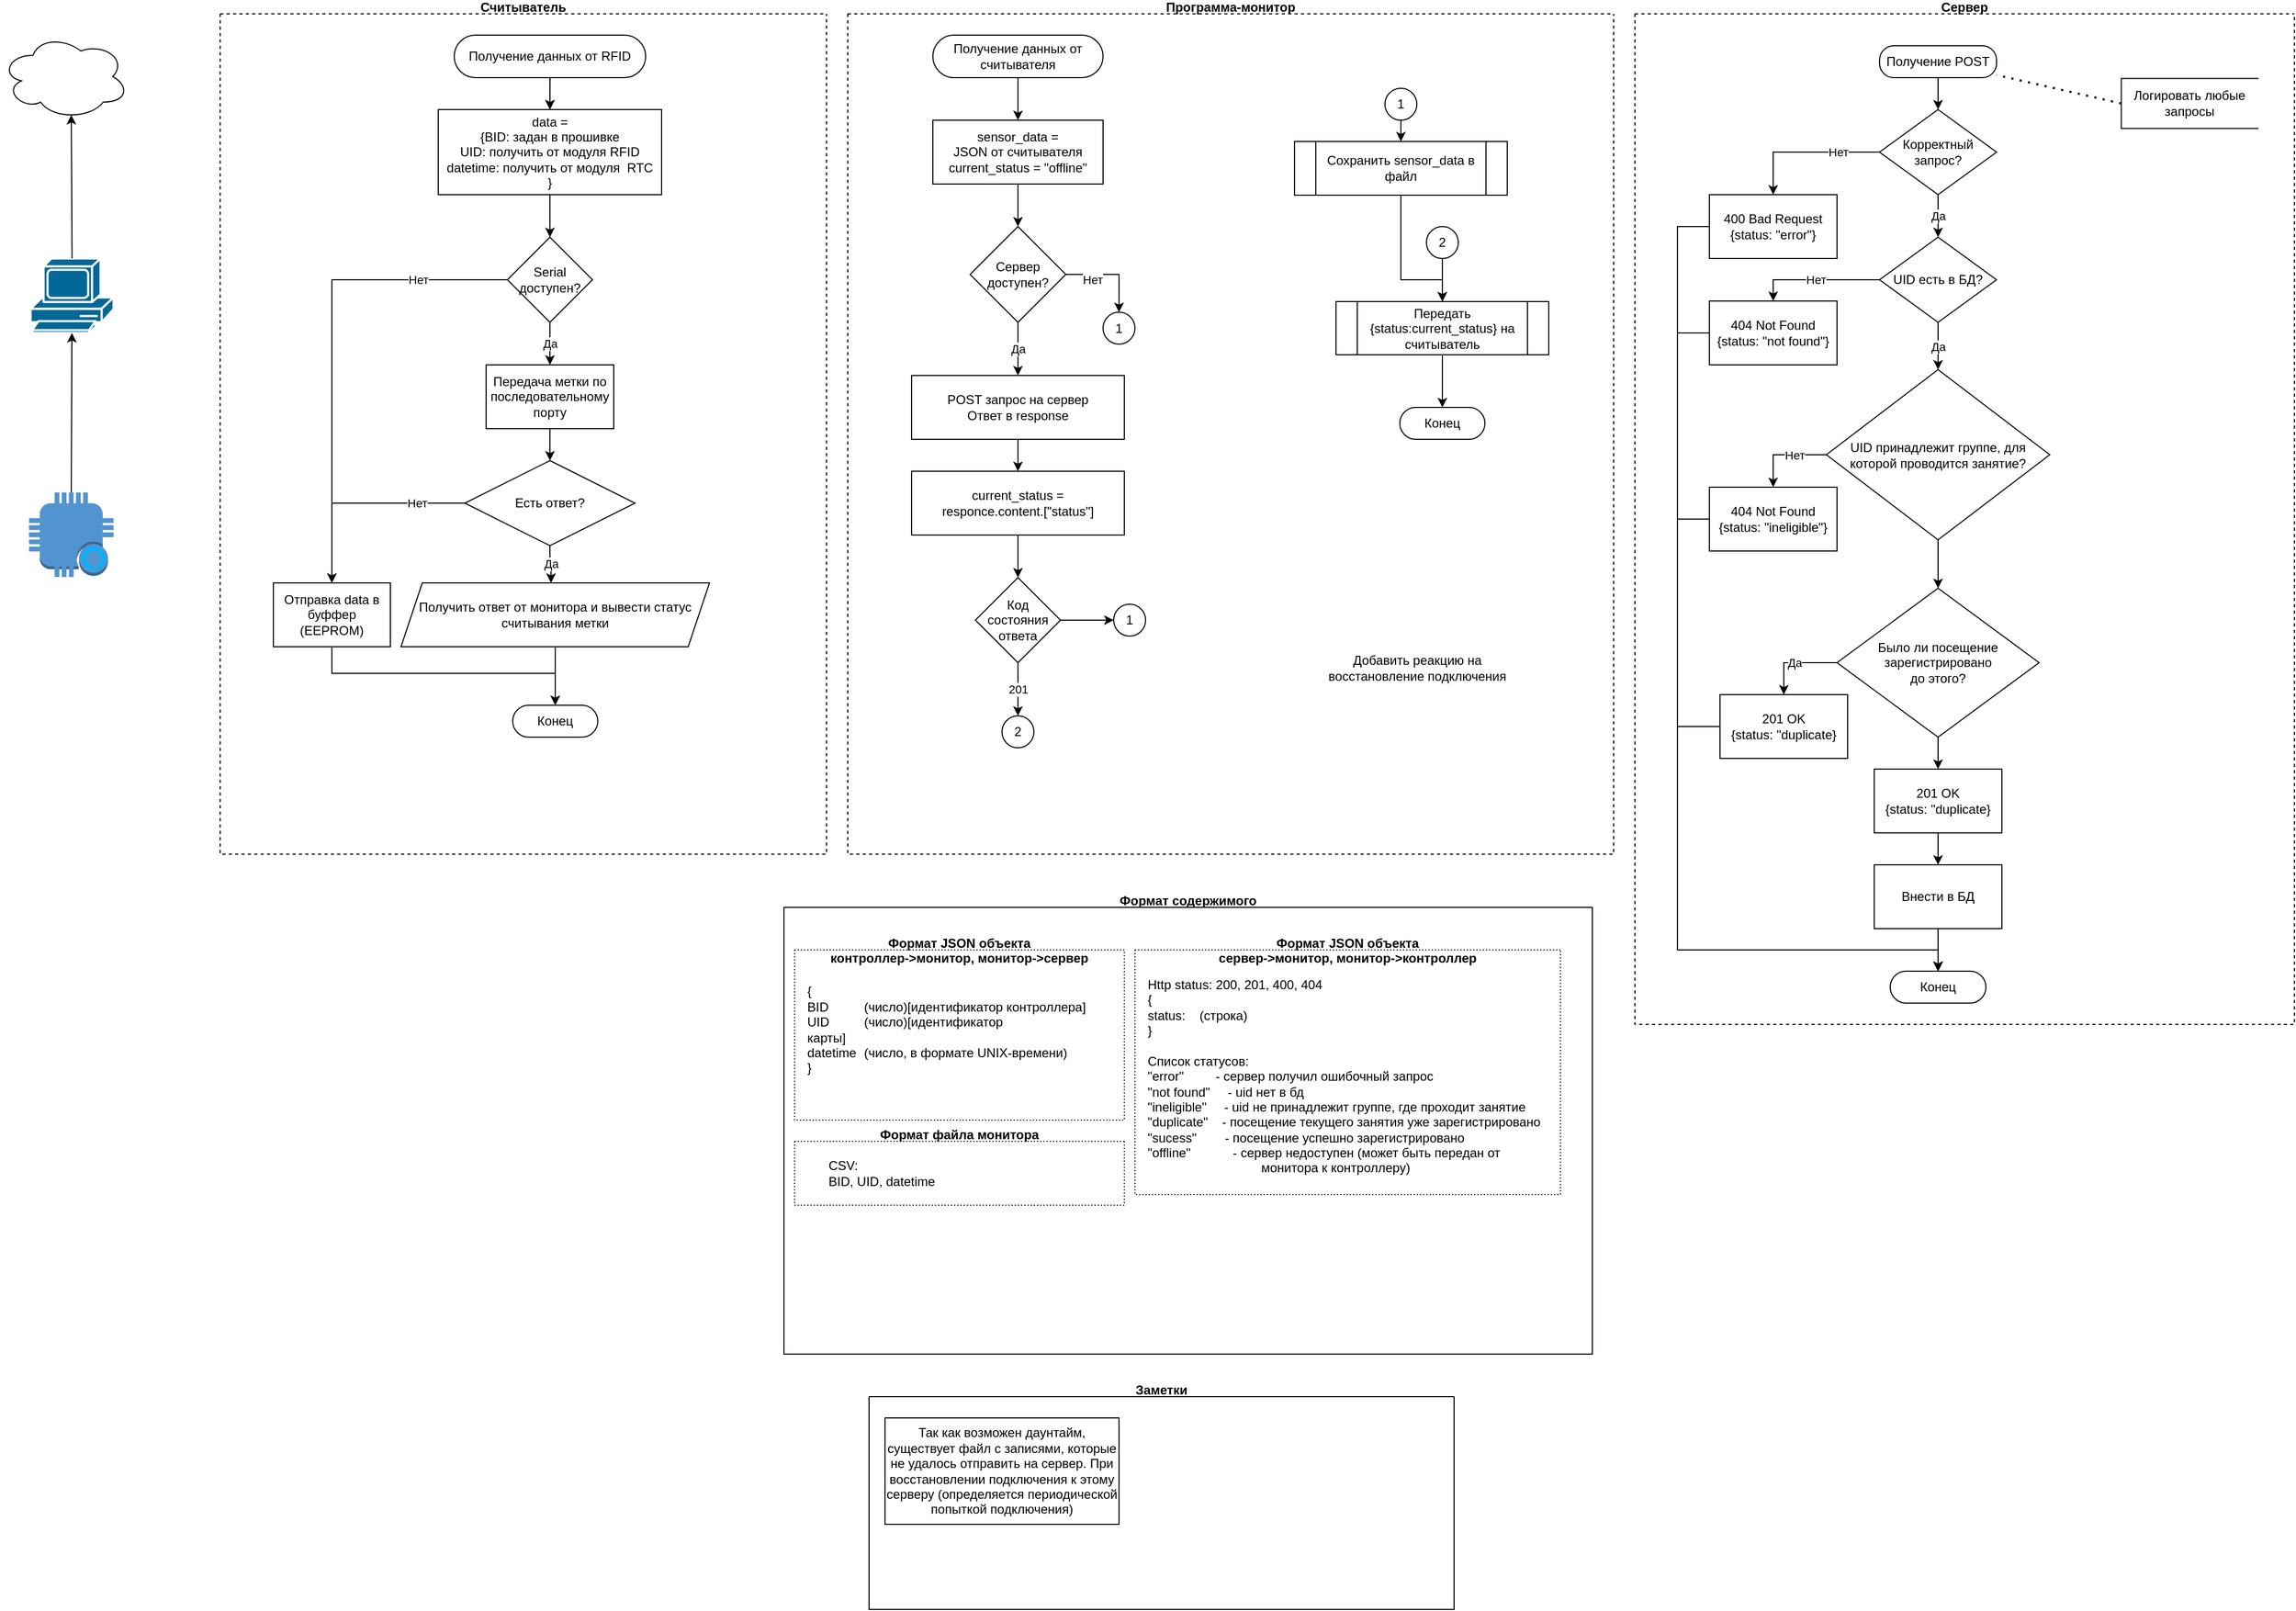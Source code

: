 <mxfile version="23.1.5" type="device">
  <diagram name="Страница — 1" id="WOYqKdzdzDV9ytU2vDm6">
    <mxGraphModel dx="1661" dy="1085" grid="1" gridSize="10" guides="1" tooltips="1" connect="1" arrows="1" fold="1" page="1" pageScale="1" pageWidth="827" pageHeight="1169" math="0" shadow="0">
      <root>
        <mxCell id="0" />
        <mxCell id="1" parent="0" />
        <mxCell id="_RcObp1UKZZbAm8PMu90-1" value="" style="ellipse;shape=cloud;whiteSpace=wrap;html=1;" parent="1" vertex="1">
          <mxGeometry x="34" y="119" width="120" height="80" as="geometry" />
        </mxCell>
        <mxCell id="_RcObp1UKZZbAm8PMu90-2" value="" style="shape=mxgraph.cisco.computers_and_peripherals.pc;sketch=0;html=1;pointerEvents=1;dashed=0;fillColor=#036897;strokeColor=#ffffff;strokeWidth=2;verticalLabelPosition=bottom;verticalAlign=top;align=center;outlineConnect=0;" parent="1" vertex="1">
          <mxGeometry x="61.75" y="330" width="78" height="70" as="geometry" />
        </mxCell>
        <mxCell id="_RcObp1UKZZbAm8PMu90-4" value="" style="outlineConnect=0;dashed=0;verticalLabelPosition=bottom;verticalAlign=top;align=center;html=1;shape=mxgraph.aws3.alexa_enabled_device;fillColor=#5294CF;gradientColor=none;" parent="1" vertex="1">
          <mxGeometry x="60.25" y="550" width="79.5" height="79.5" as="geometry" />
        </mxCell>
        <mxCell id="_RcObp1UKZZbAm8PMu90-5" value="" style="endArrow=classic;html=1;rounded=0;exitX=0.5;exitY=0;exitDx=0;exitDy=0;exitPerimeter=0;" parent="1" source="_RcObp1UKZZbAm8PMu90-4" target="_RcObp1UKZZbAm8PMu90-2" edge="1">
          <mxGeometry width="50" height="50" relative="1" as="geometry">
            <mxPoint x="220" y="420" as="sourcePoint" />
            <mxPoint x="260" y="520" as="targetPoint" />
          </mxGeometry>
        </mxCell>
        <mxCell id="_RcObp1UKZZbAm8PMu90-6" value="" style="endArrow=classic;html=1;rounded=0;entryX=0.55;entryY=0.95;entryDx=0;entryDy=0;entryPerimeter=0;exitX=0.5;exitY=0;exitDx=0;exitDy=0;exitPerimeter=0;" parent="1" source="_RcObp1UKZZbAm8PMu90-2" target="_RcObp1UKZZbAm8PMu90-1" edge="1">
          <mxGeometry width="50" height="50" relative="1" as="geometry">
            <mxPoint x="220" y="470" as="sourcePoint" />
            <mxPoint x="270" y="420" as="targetPoint" />
          </mxGeometry>
        </mxCell>
        <mxCell id="eG0Ae-GjSdYo6eCBfR_g-20" value="Считыватель&#xa;" style="swimlane;startSize=0;dashed=1;" parent="1" vertex="1">
          <mxGeometry x="240" y="100" width="570" height="790" as="geometry" />
        </mxCell>
        <mxCell id="eG0Ae-GjSdYo6eCBfR_g-64" style="edgeStyle=orthogonalEdgeStyle;rounded=0;orthogonalLoop=1;jettySize=auto;html=1;entryX=0.5;entryY=0;entryDx=0;entryDy=0;" parent="eG0Ae-GjSdYo6eCBfR_g-20" target="eG0Ae-GjSdYo6eCBfR_g-3" edge="1">
          <mxGeometry relative="1" as="geometry">
            <mxPoint x="310.053" y="59.5" as="sourcePoint" />
          </mxGeometry>
        </mxCell>
        <mxCell id="eG0Ae-GjSdYo6eCBfR_g-2" value="Serial доступен?" style="rhombus;whiteSpace=wrap;html=1;" parent="eG0Ae-GjSdYo6eCBfR_g-20" vertex="1">
          <mxGeometry x="270" y="210" width="80" height="80" as="geometry" />
        </mxCell>
        <mxCell id="eG0Ae-GjSdYo6eCBfR_g-8" style="edgeStyle=orthogonalEdgeStyle;rounded=0;orthogonalLoop=1;jettySize=auto;html=1;entryX=0.5;entryY=0;entryDx=0;entryDy=0;exitX=0.5;exitY=1;exitDx=0;exitDy=0;" parent="eG0Ae-GjSdYo6eCBfR_g-20" source="eG0Ae-GjSdYo6eCBfR_g-3" target="eG0Ae-GjSdYo6eCBfR_g-2" edge="1">
          <mxGeometry relative="1" as="geometry">
            <mxPoint x="310.053" y="180" as="sourcePoint" />
          </mxGeometry>
        </mxCell>
        <mxCell id="eG0Ae-GjSdYo6eCBfR_g-3" value="data =&lt;br&gt;{BID: задан в прошивке&lt;br&gt;UID: получить от модуля RFID&lt;br&gt;datetime: получить от модуля&amp;nbsp; RTC&lt;br&gt;}" style="rounded=0;whiteSpace=wrap;html=1;" parent="eG0Ae-GjSdYo6eCBfR_g-20" vertex="1">
          <mxGeometry x="205" y="90" width="210" height="80" as="geometry" />
        </mxCell>
        <mxCell id="eG0Ae-GjSdYo6eCBfR_g-4" style="edgeStyle=orthogonalEdgeStyle;rounded=0;orthogonalLoop=1;jettySize=auto;html=1;entryX=0.5;entryY=0;entryDx=0;entryDy=0;" parent="eG0Ae-GjSdYo6eCBfR_g-20" target="eG0Ae-GjSdYo6eCBfR_g-3" edge="1">
          <mxGeometry relative="1" as="geometry">
            <mxPoint x="310.053" y="59.5" as="sourcePoint" />
          </mxGeometry>
        </mxCell>
        <mxCell id="eG0Ae-GjSdYo6eCBfR_g-5" value="Передача метки по последовательному порту" style="rounded=0;whiteSpace=wrap;html=1;" parent="eG0Ae-GjSdYo6eCBfR_g-20" vertex="1">
          <mxGeometry x="250" y="330" width="120" height="60" as="geometry" />
        </mxCell>
        <mxCell id="eG0Ae-GjSdYo6eCBfR_g-9" value="Да" style="edgeStyle=orthogonalEdgeStyle;rounded=0;orthogonalLoop=1;jettySize=auto;html=1;entryX=0.5;entryY=0;entryDx=0;entryDy=0;" parent="eG0Ae-GjSdYo6eCBfR_g-20" source="eG0Ae-GjSdYo6eCBfR_g-2" target="eG0Ae-GjSdYo6eCBfR_g-5" edge="1">
          <mxGeometry relative="1" as="geometry" />
        </mxCell>
        <mxCell id="eG0Ae-GjSdYo6eCBfR_g-10" value="Есть ответ?" style="rhombus;whiteSpace=wrap;html=1;" parent="eG0Ae-GjSdYo6eCBfR_g-20" vertex="1">
          <mxGeometry x="230" y="420" width="160" height="80" as="geometry" />
        </mxCell>
        <mxCell id="eG0Ae-GjSdYo6eCBfR_g-11" style="edgeStyle=orthogonalEdgeStyle;rounded=0;orthogonalLoop=1;jettySize=auto;html=1;entryX=0.5;entryY=0;entryDx=0;entryDy=0;" parent="eG0Ae-GjSdYo6eCBfR_g-20" source="eG0Ae-GjSdYo6eCBfR_g-5" target="eG0Ae-GjSdYo6eCBfR_g-10" edge="1">
          <mxGeometry relative="1" as="geometry" />
        </mxCell>
        <mxCell id="eG0Ae-GjSdYo6eCBfR_g-14" value="Получить ответ от монитора и вывести статус считывания метки" style="shape=parallelogram;perimeter=parallelogramPerimeter;whiteSpace=wrap;html=1;fixedSize=1;" parent="eG0Ae-GjSdYo6eCBfR_g-20" vertex="1">
          <mxGeometry x="170" y="535" width="290" height="60" as="geometry" />
        </mxCell>
        <mxCell id="eG0Ae-GjSdYo6eCBfR_g-13" value="Да" style="edgeStyle=orthogonalEdgeStyle;rounded=0;orthogonalLoop=1;jettySize=auto;html=1;" parent="eG0Ae-GjSdYo6eCBfR_g-20" source="eG0Ae-GjSdYo6eCBfR_g-10" target="eG0Ae-GjSdYo6eCBfR_g-14" edge="1">
          <mxGeometry relative="1" as="geometry">
            <mxPoint x="310" y="530" as="targetPoint" />
            <Array as="points">
              <mxPoint x="310" y="515" />
              <mxPoint x="311" y="515" />
            </Array>
          </mxGeometry>
        </mxCell>
        <mxCell id="eG0Ae-GjSdYo6eCBfR_g-15" value="Отправка data в буффер (EEPROM)" style="rounded=0;whiteSpace=wrap;html=1;" parent="eG0Ae-GjSdYo6eCBfR_g-20" vertex="1">
          <mxGeometry x="50" y="535" width="110" height="60" as="geometry" />
        </mxCell>
        <mxCell id="eG0Ae-GjSdYo6eCBfR_g-16" value="Нет" style="edgeStyle=orthogonalEdgeStyle;rounded=0;orthogonalLoop=1;jettySize=auto;html=1;entryX=0.5;entryY=0;entryDx=0;entryDy=0;" parent="eG0Ae-GjSdYo6eCBfR_g-20" source="eG0Ae-GjSdYo6eCBfR_g-2" target="eG0Ae-GjSdYo6eCBfR_g-15" edge="1">
          <mxGeometry x="-0.624" relative="1" as="geometry">
            <mxPoint as="offset" />
          </mxGeometry>
        </mxCell>
        <mxCell id="eG0Ae-GjSdYo6eCBfR_g-17" value="Нет" style="edgeStyle=orthogonalEdgeStyle;rounded=0;orthogonalLoop=1;jettySize=auto;html=1;entryX=0.5;entryY=0;entryDx=0;entryDy=0;" parent="eG0Ae-GjSdYo6eCBfR_g-20" source="eG0Ae-GjSdYo6eCBfR_g-10" target="eG0Ae-GjSdYo6eCBfR_g-15" edge="1">
          <mxGeometry x="-0.543" relative="1" as="geometry">
            <mxPoint as="offset" />
          </mxGeometry>
        </mxCell>
        <mxCell id="90qfiHAf-s8tAEkgvkbC-67" value="Получение данных от RFID" style="rounded=1;whiteSpace=wrap;html=1;arcSize=50;" vertex="1" parent="eG0Ae-GjSdYo6eCBfR_g-20">
          <mxGeometry x="220" y="20" width="180" height="40" as="geometry" />
        </mxCell>
        <mxCell id="90qfiHAf-s8tAEkgvkbC-70" value="Конец" style="rounded=1;whiteSpace=wrap;html=1;arcSize=50;" vertex="1" parent="eG0Ae-GjSdYo6eCBfR_g-20">
          <mxGeometry x="275" y="650" width="80" height="30" as="geometry" />
        </mxCell>
        <mxCell id="90qfiHAf-s8tAEkgvkbC-71" style="edgeStyle=orthogonalEdgeStyle;rounded=0;orthogonalLoop=1;jettySize=auto;html=1;entryX=0.5;entryY=0;entryDx=0;entryDy=0;" edge="1" parent="eG0Ae-GjSdYo6eCBfR_g-20" source="eG0Ae-GjSdYo6eCBfR_g-15" target="90qfiHAf-s8tAEkgvkbC-70">
          <mxGeometry relative="1" as="geometry">
            <Array as="points">
              <mxPoint x="105" y="620" />
              <mxPoint x="315" y="620" />
            </Array>
          </mxGeometry>
        </mxCell>
        <mxCell id="90qfiHAf-s8tAEkgvkbC-72" style="edgeStyle=orthogonalEdgeStyle;rounded=0;orthogonalLoop=1;jettySize=auto;html=1;entryX=0.5;entryY=0;entryDx=0;entryDy=0;" edge="1" parent="eG0Ae-GjSdYo6eCBfR_g-20" source="eG0Ae-GjSdYo6eCBfR_g-14" target="90qfiHAf-s8tAEkgvkbC-70">
          <mxGeometry relative="1" as="geometry" />
        </mxCell>
        <mxCell id="eG0Ae-GjSdYo6eCBfR_g-21" value="Программа-монитор&#xa;" style="swimlane;startSize=0;dashed=1;" parent="1" vertex="1">
          <mxGeometry x="830" y="100" width="720" height="790" as="geometry" />
        </mxCell>
        <mxCell id="90qfiHAf-s8tAEkgvkbC-22" style="edgeStyle=orthogonalEdgeStyle;rounded=0;orthogonalLoop=1;jettySize=auto;html=1;entryX=0.5;entryY=0;entryDx=0;entryDy=0;exitX=0.5;exitY=1;exitDx=0;exitDy=0;" edge="1" parent="eG0Ae-GjSdYo6eCBfR_g-21" source="90qfiHAf-s8tAEkgvkbC-43" target="90qfiHAf-s8tAEkgvkbC-21">
          <mxGeometry relative="1" as="geometry">
            <mxPoint x="159.947" y="69.5" as="sourcePoint" />
          </mxGeometry>
        </mxCell>
        <mxCell id="90qfiHAf-s8tAEkgvkbC-17" style="edgeStyle=orthogonalEdgeStyle;rounded=0;orthogonalLoop=1;jettySize=auto;html=1;entryX=0.5;entryY=0;entryDx=0;entryDy=0;exitX=0.5;exitY=1;exitDx=0;exitDy=0;" edge="1" parent="eG0Ae-GjSdYo6eCBfR_g-21" source="90qfiHAf-s8tAEkgvkbC-45" target="90qfiHAf-s8tAEkgvkbC-16">
          <mxGeometry relative="1" as="geometry">
            <mxPoint x="559.0" y="240.5" as="sourcePoint" />
          </mxGeometry>
        </mxCell>
        <mxCell id="90qfiHAf-s8tAEkgvkbC-46" style="edgeStyle=orthogonalEdgeStyle;rounded=0;orthogonalLoop=1;jettySize=auto;html=1;entryX=0.5;entryY=0;entryDx=0;entryDy=0;exitX=0.5;exitY=1;exitDx=0;exitDy=0;" edge="1" parent="eG0Ae-GjSdYo6eCBfR_g-21" source="90qfiHAf-s8tAEkgvkbC-15" target="90qfiHAf-s8tAEkgvkbC-16">
          <mxGeometry relative="1" as="geometry">
            <Array as="points">
              <mxPoint x="520" y="250" />
              <mxPoint x="559" y="250" />
            </Array>
          </mxGeometry>
        </mxCell>
        <mxCell id="90qfiHAf-s8tAEkgvkbC-15" value="Сохранить sensor_data в файл" style="shape=process;whiteSpace=wrap;html=1;backgroundOutline=1;" vertex="1" parent="eG0Ae-GjSdYo6eCBfR_g-21">
          <mxGeometry x="420" y="120" width="200" height="50.5" as="geometry" />
        </mxCell>
        <mxCell id="90qfiHAf-s8tAEkgvkbC-40" style="edgeStyle=orthogonalEdgeStyle;rounded=0;orthogonalLoop=1;jettySize=auto;html=1;entryX=0.5;entryY=0;entryDx=0;entryDy=0;" edge="1" parent="eG0Ae-GjSdYo6eCBfR_g-21" source="90qfiHAf-s8tAEkgvkbC-16" target="90qfiHAf-s8tAEkgvkbC-42">
          <mxGeometry relative="1" as="geometry">
            <mxPoint x="559" y="360.5" as="targetPoint" />
          </mxGeometry>
        </mxCell>
        <mxCell id="90qfiHAf-s8tAEkgvkbC-16" value="Передать &lt;br&gt;{status:current_status} на считыватель" style="shape=process;whiteSpace=wrap;html=1;backgroundOutline=1;" vertex="1" parent="eG0Ae-GjSdYo6eCBfR_g-21">
          <mxGeometry x="459" y="270.5" width="200" height="50" as="geometry" />
        </mxCell>
        <mxCell id="90qfiHAf-s8tAEkgvkbC-69" value="Нет" style="edgeStyle=orthogonalEdgeStyle;rounded=0;orthogonalLoop=1;jettySize=auto;html=1;entryX=0.5;entryY=0;entryDx=0;entryDy=0;" edge="1" parent="eG0Ae-GjSdYo6eCBfR_g-21" source="eG0Ae-GjSdYo6eCBfR_g-23" target="90qfiHAf-s8tAEkgvkbC-68">
          <mxGeometry x="-0.415" y="-5" relative="1" as="geometry">
            <mxPoint as="offset" />
          </mxGeometry>
        </mxCell>
        <mxCell id="eG0Ae-GjSdYo6eCBfR_g-23" value="Сервер доступен?" style="rhombus;whiteSpace=wrap;html=1;" parent="eG0Ae-GjSdYo6eCBfR_g-21" vertex="1">
          <mxGeometry x="115" y="200" width="90" height="90" as="geometry" />
        </mxCell>
        <mxCell id="eG0Ae-GjSdYo6eCBfR_g-27" value="POST запрос на сервер&lt;br&gt;Ответ в response" style="rounded=0;whiteSpace=wrap;html=1;" parent="eG0Ae-GjSdYo6eCBfR_g-21" vertex="1">
          <mxGeometry x="60" y="340" width="200" height="60" as="geometry" />
        </mxCell>
        <mxCell id="eG0Ae-GjSdYo6eCBfR_g-28" value="Да" style="edgeStyle=orthogonalEdgeStyle;rounded=0;orthogonalLoop=1;jettySize=auto;html=1;entryX=0.5;entryY=0;entryDx=0;entryDy=0;" parent="eG0Ae-GjSdYo6eCBfR_g-21" source="eG0Ae-GjSdYo6eCBfR_g-23" target="eG0Ae-GjSdYo6eCBfR_g-27" edge="1">
          <mxGeometry relative="1" as="geometry" />
        </mxCell>
        <mxCell id="eG0Ae-GjSdYo6eCBfR_g-30" style="edgeStyle=orthogonalEdgeStyle;rounded=0;orthogonalLoop=1;jettySize=auto;html=1;entryX=0.5;entryY=0;entryDx=0;entryDy=0;" parent="eG0Ae-GjSdYo6eCBfR_g-21" source="eG0Ae-GjSdYo6eCBfR_g-27" target="90qfiHAf-s8tAEkgvkbC-24" edge="1">
          <mxGeometry relative="1" as="geometry">
            <mxPoint x="160" y="430" as="targetPoint" />
            <Array as="points" />
          </mxGeometry>
        </mxCell>
        <mxCell id="90qfiHAf-s8tAEkgvkbC-63" style="edgeStyle=orthogonalEdgeStyle;rounded=0;orthogonalLoop=1;jettySize=auto;html=1;entryX=0.5;entryY=0;entryDx=0;entryDy=0;" edge="1" parent="eG0Ae-GjSdYo6eCBfR_g-21" source="90qfiHAf-s8tAEkgvkbC-21" target="eG0Ae-GjSdYo6eCBfR_g-23">
          <mxGeometry relative="1" as="geometry" />
        </mxCell>
        <mxCell id="90qfiHAf-s8tAEkgvkbC-21" value="sensor_data =&lt;br&gt;JSON от считывателя&lt;br&gt;current_status = &quot;offline&quot;" style="rounded=0;whiteSpace=wrap;html=1;" vertex="1" parent="eG0Ae-GjSdYo6eCBfR_g-21">
          <mxGeometry x="80" y="100" width="160" height="60" as="geometry" />
        </mxCell>
        <mxCell id="90qfiHAf-s8tAEkgvkbC-26" style="edgeStyle=orthogonalEdgeStyle;rounded=0;orthogonalLoop=1;jettySize=auto;html=1;entryX=0.5;entryY=0;entryDx=0;entryDy=0;" edge="1" parent="eG0Ae-GjSdYo6eCBfR_g-21" source="90qfiHAf-s8tAEkgvkbC-24" target="90qfiHAf-s8tAEkgvkbC-25">
          <mxGeometry relative="1" as="geometry" />
        </mxCell>
        <mxCell id="90qfiHAf-s8tAEkgvkbC-24" value="current_status = &lt;br&gt;responce.content.[&quot;status&quot;]" style="rounded=0;whiteSpace=wrap;html=1;" vertex="1" parent="eG0Ae-GjSdYo6eCBfR_g-21">
          <mxGeometry x="60" y="430" width="200" height="60" as="geometry" />
        </mxCell>
        <mxCell id="90qfiHAf-s8tAEkgvkbC-49" value="201" style="edgeStyle=orthogonalEdgeStyle;rounded=0;orthogonalLoop=1;jettySize=auto;html=1;entryX=0.5;entryY=0;entryDx=0;entryDy=0;" edge="1" parent="eG0Ae-GjSdYo6eCBfR_g-21" source="90qfiHAf-s8tAEkgvkbC-25" target="90qfiHAf-s8tAEkgvkbC-47">
          <mxGeometry relative="1" as="geometry" />
        </mxCell>
        <mxCell id="90qfiHAf-s8tAEkgvkbC-51" style="edgeStyle=orthogonalEdgeStyle;rounded=0;orthogonalLoop=1;jettySize=auto;html=1;entryX=0;entryY=0.5;entryDx=0;entryDy=0;" edge="1" parent="eG0Ae-GjSdYo6eCBfR_g-21" source="90qfiHAf-s8tAEkgvkbC-25" target="90qfiHAf-s8tAEkgvkbC-50">
          <mxGeometry relative="1" as="geometry" />
        </mxCell>
        <mxCell id="90qfiHAf-s8tAEkgvkbC-25" value="Код состояния ответа" style="rhombus;whiteSpace=wrap;html=1;" vertex="1" parent="eG0Ae-GjSdYo6eCBfR_g-21">
          <mxGeometry x="120" y="530" width="80" height="80" as="geometry" />
        </mxCell>
        <mxCell id="90qfiHAf-s8tAEkgvkbC-32" value="" style="edgeStyle=orthogonalEdgeStyle;rounded=0;orthogonalLoop=1;jettySize=auto;html=1;" edge="1" parent="eG0Ae-GjSdYo6eCBfR_g-21" source="90qfiHAf-s8tAEkgvkbC-31" target="90qfiHAf-s8tAEkgvkbC-15">
          <mxGeometry relative="1" as="geometry" />
        </mxCell>
        <mxCell id="90qfiHAf-s8tAEkgvkbC-31" value="1" style="ellipse;whiteSpace=wrap;html=1;aspect=fixed;" vertex="1" parent="eG0Ae-GjSdYo6eCBfR_g-21">
          <mxGeometry x="505" y="70" width="30" height="30" as="geometry" />
        </mxCell>
        <mxCell id="90qfiHAf-s8tAEkgvkbC-42" value="Конец" style="rounded=1;whiteSpace=wrap;html=1;arcSize=50;" vertex="1" parent="eG0Ae-GjSdYo6eCBfR_g-21">
          <mxGeometry x="519" y="370" width="80" height="30" as="geometry" />
        </mxCell>
        <mxCell id="90qfiHAf-s8tAEkgvkbC-43" value="Получение данных от считывателя" style="rounded=1;whiteSpace=wrap;html=1;arcSize=50;" vertex="1" parent="eG0Ae-GjSdYo6eCBfR_g-21">
          <mxGeometry x="80" y="20" width="160" height="40" as="geometry" />
        </mxCell>
        <mxCell id="90qfiHAf-s8tAEkgvkbC-45" value="2" style="ellipse;whiteSpace=wrap;html=1;aspect=fixed;" vertex="1" parent="eG0Ae-GjSdYo6eCBfR_g-21">
          <mxGeometry x="544" y="200" width="30" height="30" as="geometry" />
        </mxCell>
        <mxCell id="90qfiHAf-s8tAEkgvkbC-47" value="2" style="ellipse;whiteSpace=wrap;html=1;aspect=fixed;" vertex="1" parent="eG0Ae-GjSdYo6eCBfR_g-21">
          <mxGeometry x="145" y="660" width="30" height="30" as="geometry" />
        </mxCell>
        <mxCell id="90qfiHAf-s8tAEkgvkbC-50" value="1" style="ellipse;whiteSpace=wrap;html=1;aspect=fixed;" vertex="1" parent="eG0Ae-GjSdYo6eCBfR_g-21">
          <mxGeometry x="250" y="555" width="30" height="30" as="geometry" />
        </mxCell>
        <mxCell id="90qfiHAf-s8tAEkgvkbC-68" value="1" style="ellipse;whiteSpace=wrap;html=1;aspect=fixed;" vertex="1" parent="eG0Ae-GjSdYo6eCBfR_g-21">
          <mxGeometry x="240" y="280.5" width="30" height="30" as="geometry" />
        </mxCell>
        <mxCell id="90qfiHAf-s8tAEkgvkbC-83" value="Добавить реакцию на восстановление подключения" style="text;html=1;align=center;verticalAlign=middle;whiteSpace=wrap;rounded=0;" vertex="1" parent="eG0Ae-GjSdYo6eCBfR_g-21">
          <mxGeometry x="440" y="600" width="191" height="30" as="geometry" />
        </mxCell>
        <mxCell id="eG0Ae-GjSdYo6eCBfR_g-51" value="Сервер&#xa;" style="swimlane;startSize=0;dashed=1;" parent="1" vertex="1">
          <mxGeometry x="1570" y="100" width="620" height="950" as="geometry" />
        </mxCell>
        <mxCell id="eG0Ae-GjSdYo6eCBfR_g-41" value="Получение POST" style="rounded=1;whiteSpace=wrap;html=1;arcSize=45;" parent="eG0Ae-GjSdYo6eCBfR_g-51" vertex="1">
          <mxGeometry x="230" y="30" width="110" height="30" as="geometry" />
        </mxCell>
        <mxCell id="eG0Ae-GjSdYo6eCBfR_g-43" value="Корректный запрос?" style="rhombus;whiteSpace=wrap;html=1;" parent="eG0Ae-GjSdYo6eCBfR_g-51" vertex="1">
          <mxGeometry x="230" y="90" width="110" height="80" as="geometry" />
        </mxCell>
        <mxCell id="eG0Ae-GjSdYo6eCBfR_g-44" style="edgeStyle=orthogonalEdgeStyle;rounded=0;orthogonalLoop=1;jettySize=auto;html=1;entryX=0.5;entryY=0;entryDx=0;entryDy=0;" parent="eG0Ae-GjSdYo6eCBfR_g-51" source="eG0Ae-GjSdYo6eCBfR_g-41" target="eG0Ae-GjSdYo6eCBfR_g-43" edge="1">
          <mxGeometry relative="1" as="geometry" />
        </mxCell>
        <mxCell id="eG0Ae-GjSdYo6eCBfR_g-59" style="edgeStyle=orthogonalEdgeStyle;rounded=0;orthogonalLoop=1;jettySize=auto;html=1;entryX=0.5;entryY=0;entryDx=0;entryDy=0;" parent="eG0Ae-GjSdYo6eCBfR_g-51" source="eG0Ae-GjSdYo6eCBfR_g-45" target="eG0Ae-GjSdYo6eCBfR_g-58" edge="1">
          <mxGeometry relative="1" as="geometry">
            <Array as="points">
              <mxPoint x="40" y="200" />
              <mxPoint x="40" y="880" />
              <mxPoint x="285" y="880" />
            </Array>
          </mxGeometry>
        </mxCell>
        <mxCell id="eG0Ae-GjSdYo6eCBfR_g-45" value="400 Bad Request&lt;br&gt;{status: &quot;error&quot;}" style="rounded=0;whiteSpace=wrap;html=1;" parent="eG0Ae-GjSdYo6eCBfR_g-51" vertex="1">
          <mxGeometry x="70" y="170" width="120" height="60" as="geometry" />
        </mxCell>
        <mxCell id="eG0Ae-GjSdYo6eCBfR_g-46" value="Нет" style="edgeStyle=orthogonalEdgeStyle;rounded=0;orthogonalLoop=1;jettySize=auto;html=1;entryX=0.5;entryY=0;entryDx=0;entryDy=0;" parent="eG0Ae-GjSdYo6eCBfR_g-51" source="eG0Ae-GjSdYo6eCBfR_g-43" target="eG0Ae-GjSdYo6eCBfR_g-45" edge="1">
          <mxGeometry x="-0.444" relative="1" as="geometry">
            <Array as="points">
              <mxPoint x="130" y="130" />
            </Array>
            <mxPoint as="offset" />
          </mxGeometry>
        </mxCell>
        <mxCell id="eG0Ae-GjSdYo6eCBfR_g-53" value="Да" style="edgeStyle=orthogonalEdgeStyle;rounded=0;orthogonalLoop=1;jettySize=auto;html=1;entryX=0.5;entryY=0;entryDx=0;entryDy=0;" parent="eG0Ae-GjSdYo6eCBfR_g-51" source="eG0Ae-GjSdYo6eCBfR_g-47" target="eG0Ae-GjSdYo6eCBfR_g-52" edge="1">
          <mxGeometry relative="1" as="geometry" />
        </mxCell>
        <mxCell id="eG0Ae-GjSdYo6eCBfR_g-47" value="UID есть в БД?" style="rhombus;whiteSpace=wrap;html=1;" parent="eG0Ae-GjSdYo6eCBfR_g-51" vertex="1">
          <mxGeometry x="230" y="210" width="110" height="80" as="geometry" />
        </mxCell>
        <mxCell id="eG0Ae-GjSdYo6eCBfR_g-48" value="Да" style="edgeStyle=orthogonalEdgeStyle;rounded=0;orthogonalLoop=1;jettySize=auto;html=1;entryX=0.5;entryY=0;entryDx=0;entryDy=0;" parent="eG0Ae-GjSdYo6eCBfR_g-51" source="eG0Ae-GjSdYo6eCBfR_g-43" target="eG0Ae-GjSdYo6eCBfR_g-47" edge="1">
          <mxGeometry relative="1" as="geometry" />
        </mxCell>
        <mxCell id="eG0Ae-GjSdYo6eCBfR_g-60" style="edgeStyle=orthogonalEdgeStyle;rounded=0;orthogonalLoop=1;jettySize=auto;html=1;" parent="eG0Ae-GjSdYo6eCBfR_g-51" source="eG0Ae-GjSdYo6eCBfR_g-49" target="eG0Ae-GjSdYo6eCBfR_g-58" edge="1">
          <mxGeometry relative="1" as="geometry">
            <Array as="points">
              <mxPoint x="40" y="300" />
              <mxPoint x="40" y="880" />
              <mxPoint x="285" y="880" />
            </Array>
          </mxGeometry>
        </mxCell>
        <mxCell id="eG0Ae-GjSdYo6eCBfR_g-49" value="&lt;div&gt;404 Not Found&lt;/div&gt;&lt;div&gt;{status: &quot;not found&quot;}&lt;/div&gt;" style="rounded=0;whiteSpace=wrap;html=1;" parent="eG0Ae-GjSdYo6eCBfR_g-51" vertex="1">
          <mxGeometry x="70" y="270" width="120" height="60" as="geometry" />
        </mxCell>
        <mxCell id="eG0Ae-GjSdYo6eCBfR_g-50" value="Нет" style="edgeStyle=orthogonalEdgeStyle;rounded=0;orthogonalLoop=1;jettySize=auto;html=1;entryX=0.5;entryY=0;entryDx=0;entryDy=0;" parent="eG0Ae-GjSdYo6eCBfR_g-51" source="eG0Ae-GjSdYo6eCBfR_g-47" target="eG0Ae-GjSdYo6eCBfR_g-49" edge="1">
          <mxGeometry relative="1" as="geometry" />
        </mxCell>
        <mxCell id="eG0Ae-GjSdYo6eCBfR_g-55" value="Нет" style="edgeStyle=orthogonalEdgeStyle;rounded=0;orthogonalLoop=1;jettySize=auto;html=1;entryX=0.5;entryY=0;entryDx=0;entryDy=0;" parent="eG0Ae-GjSdYo6eCBfR_g-51" source="eG0Ae-GjSdYo6eCBfR_g-52" target="eG0Ae-GjSdYo6eCBfR_g-54" edge="1">
          <mxGeometry x="-0.255" relative="1" as="geometry">
            <Array as="points">
              <mxPoint x="130" y="415" />
            </Array>
            <mxPoint as="offset" />
          </mxGeometry>
        </mxCell>
        <mxCell id="eG0Ae-GjSdYo6eCBfR_g-57" value="Да" style="edgeStyle=orthogonalEdgeStyle;rounded=0;orthogonalLoop=1;jettySize=auto;html=1;entryX=0.5;entryY=0;entryDx=0;entryDy=0;exitX=0;exitY=0.5;exitDx=0;exitDy=0;" parent="eG0Ae-GjSdYo6eCBfR_g-51" source="90qfiHAf-s8tAEkgvkbC-57" target="eG0Ae-GjSdYo6eCBfR_g-56" edge="1">
          <mxGeometry relative="1" as="geometry" />
        </mxCell>
        <mxCell id="90qfiHAf-s8tAEkgvkbC-58" style="edgeStyle=orthogonalEdgeStyle;rounded=0;orthogonalLoop=1;jettySize=auto;html=1;entryX=0.5;entryY=0;entryDx=0;entryDy=0;" edge="1" parent="eG0Ae-GjSdYo6eCBfR_g-51" source="eG0Ae-GjSdYo6eCBfR_g-52" target="90qfiHAf-s8tAEkgvkbC-57">
          <mxGeometry relative="1" as="geometry" />
        </mxCell>
        <mxCell id="eG0Ae-GjSdYo6eCBfR_g-52" value="UID принадлежит группе, для которой проводится занятие?" style="rhombus;whiteSpace=wrap;html=1;" parent="eG0Ae-GjSdYo6eCBfR_g-51" vertex="1">
          <mxGeometry x="180" y="334.5" width="210" height="160" as="geometry" />
        </mxCell>
        <mxCell id="eG0Ae-GjSdYo6eCBfR_g-61" style="edgeStyle=orthogonalEdgeStyle;rounded=0;orthogonalLoop=1;jettySize=auto;html=1;entryX=0.5;entryY=0;entryDx=0;entryDy=0;" parent="eG0Ae-GjSdYo6eCBfR_g-51" source="eG0Ae-GjSdYo6eCBfR_g-54" target="eG0Ae-GjSdYo6eCBfR_g-58" edge="1">
          <mxGeometry relative="1" as="geometry">
            <Array as="points">
              <mxPoint x="40" y="475" />
              <mxPoint x="40" y="880" />
              <mxPoint x="285" y="880" />
            </Array>
          </mxGeometry>
        </mxCell>
        <mxCell id="eG0Ae-GjSdYo6eCBfR_g-54" value="404 Not Found&lt;br&gt;{status: &quot;ineligible&quot;}" style="rounded=0;whiteSpace=wrap;html=1;" parent="eG0Ae-GjSdYo6eCBfR_g-51" vertex="1">
          <mxGeometry x="70" y="445" width="120" height="60" as="geometry" />
        </mxCell>
        <mxCell id="eG0Ae-GjSdYo6eCBfR_g-62" style="edgeStyle=orthogonalEdgeStyle;rounded=0;orthogonalLoop=1;jettySize=auto;html=1;entryX=0.5;entryY=0;entryDx=0;entryDy=0;" parent="eG0Ae-GjSdYo6eCBfR_g-51" source="eG0Ae-GjSdYo6eCBfR_g-56" target="eG0Ae-GjSdYo6eCBfR_g-58" edge="1">
          <mxGeometry relative="1" as="geometry">
            <Array as="points">
              <mxPoint x="40" y="670" />
              <mxPoint x="40" y="880" />
              <mxPoint x="285" y="880" />
            </Array>
          </mxGeometry>
        </mxCell>
        <mxCell id="eG0Ae-GjSdYo6eCBfR_g-56" value="201 OK&lt;br&gt;{status: &quot;duplicate}" style="rounded=0;whiteSpace=wrap;html=1;" parent="eG0Ae-GjSdYo6eCBfR_g-51" vertex="1">
          <mxGeometry x="80" y="640" width="120" height="60" as="geometry" />
        </mxCell>
        <mxCell id="eG0Ae-GjSdYo6eCBfR_g-58" value="Конец" style="rounded=1;whiteSpace=wrap;html=1;arcSize=50;" parent="eG0Ae-GjSdYo6eCBfR_g-51" vertex="1">
          <mxGeometry x="240" y="900" width="90" height="30" as="geometry" />
        </mxCell>
        <mxCell id="90qfiHAf-s8tAEkgvkbC-61" style="edgeStyle=orthogonalEdgeStyle;rounded=0;orthogonalLoop=1;jettySize=auto;html=1;entryX=0.5;entryY=0;entryDx=0;entryDy=0;" edge="1" parent="eG0Ae-GjSdYo6eCBfR_g-51" source="90qfiHAf-s8tAEkgvkbC-57" target="90qfiHAf-s8tAEkgvkbC-60">
          <mxGeometry relative="1" as="geometry" />
        </mxCell>
        <mxCell id="90qfiHAf-s8tAEkgvkbC-57" value="Было ли посещение зарегистрировано&lt;br&gt;до этого?" style="rhombus;whiteSpace=wrap;html=1;" vertex="1" parent="eG0Ae-GjSdYo6eCBfR_g-51">
          <mxGeometry x="190" y="540" width="190" height="140" as="geometry" />
        </mxCell>
        <mxCell id="90qfiHAf-s8tAEkgvkbC-64" style="edgeStyle=orthogonalEdgeStyle;rounded=0;orthogonalLoop=1;jettySize=auto;html=1;entryX=0.5;entryY=0;entryDx=0;entryDy=0;" edge="1" parent="eG0Ae-GjSdYo6eCBfR_g-51" source="90qfiHAf-s8tAEkgvkbC-60" target="90qfiHAf-s8tAEkgvkbC-75">
          <mxGeometry relative="1" as="geometry" />
        </mxCell>
        <mxCell id="90qfiHAf-s8tAEkgvkbC-60" value="201 OK&lt;br&gt;{status: &quot;duplicate}" style="rounded=0;whiteSpace=wrap;html=1;" vertex="1" parent="eG0Ae-GjSdYo6eCBfR_g-51">
          <mxGeometry x="225" y="710" width="120" height="60" as="geometry" />
        </mxCell>
        <mxCell id="90qfiHAf-s8tAEkgvkbC-66" value="Логировать любые запросы" style="shape=partialRectangle;whiteSpace=wrap;html=1;bottom=1;right=1;left=1;top=0;fillColor=none;routingCenterX=-0.5;rotation=90;horizontal=0;" vertex="1" parent="eG0Ae-GjSdYo6eCBfR_g-51">
          <mxGeometry x="498" y="20" width="47" height="128.5" as="geometry" />
        </mxCell>
        <mxCell id="90qfiHAf-s8tAEkgvkbC-65" value="" style="endArrow=none;dashed=1;html=1;dashPattern=1 3;strokeWidth=2;rounded=0;exitX=0.5;exitY=1;exitDx=0;exitDy=0;" edge="1" parent="eG0Ae-GjSdYo6eCBfR_g-51" source="90qfiHAf-s8tAEkgvkbC-66" target="eG0Ae-GjSdYo6eCBfR_g-41">
          <mxGeometry width="50" height="50" relative="1" as="geometry">
            <mxPoint x="436" y="81" as="sourcePoint" />
            <mxPoint x="350" y="270" as="targetPoint" />
          </mxGeometry>
        </mxCell>
        <mxCell id="90qfiHAf-s8tAEkgvkbC-77" style="edgeStyle=orthogonalEdgeStyle;rounded=0;orthogonalLoop=1;jettySize=auto;html=1;entryX=0.5;entryY=0;entryDx=0;entryDy=0;" edge="1" parent="eG0Ae-GjSdYo6eCBfR_g-51" source="90qfiHAf-s8tAEkgvkbC-75" target="eG0Ae-GjSdYo6eCBfR_g-58">
          <mxGeometry relative="1" as="geometry" />
        </mxCell>
        <mxCell id="90qfiHAf-s8tAEkgvkbC-75" value="Внести в БД" style="rounded=0;whiteSpace=wrap;html=1;" vertex="1" parent="eG0Ae-GjSdYo6eCBfR_g-51">
          <mxGeometry x="225" y="800" width="120" height="60" as="geometry" />
        </mxCell>
        <mxCell id="90qfiHAf-s8tAEkgvkbC-1" value="Формат содержимого&#xa;" style="swimlane;startSize=0;perimeterSpacing=6;" vertex="1" parent="1">
          <mxGeometry x="770" y="940" width="760" height="420" as="geometry" />
        </mxCell>
        <mxCell id="90qfiHAf-s8tAEkgvkbC-2" value="Формат JSON объекта &#xa;контроллер-&gt;монитор, монитор-&gt;сервер" style="swimlane;startSize=0;dashed=1;dashPattern=1 2;" vertex="1" parent="90qfiHAf-s8tAEkgvkbC-1">
          <mxGeometry x="10" y="40" width="310" height="160" as="geometry" />
        </mxCell>
        <mxCell id="eG0Ae-GjSdYo6eCBfR_g-42" value="{&lt;br&gt;BID &lt;span style=&quot;white-space: pre;&quot;&gt;&#x9;&lt;/span&gt;&lt;span style=&quot;white-space: pre;&quot;&gt;&#x9;&lt;/span&gt;(число)[идентификатор контроллера]&lt;br&gt;UID&lt;span style=&quot;white-space: pre;&quot;&gt;&#x9;&lt;/span&gt;&lt;span style=&quot;white-space: pre;&quot;&gt;&#x9;&lt;/span&gt;(число)[идентификатор&lt;br&gt;карты]&lt;br&gt;datetimе&lt;span style=&quot;white-space: pre;&quot;&gt;&#x9;&lt;/span&gt;(число, в формате UNIX-времени)&amp;nbsp;&lt;br&gt;}" style="text;html=1;align=left;verticalAlign=middle;whiteSpace=wrap;rounded=0;" parent="90qfiHAf-s8tAEkgvkbC-2" vertex="1">
          <mxGeometry x="10" y="21.25" width="290" height="107.5" as="geometry" />
        </mxCell>
        <mxCell id="90qfiHAf-s8tAEkgvkbC-5" value="Формат JSON объекта &#xa;сервер-&gt;монитор, монитор-&gt;контроллер" style="swimlane;startSize=0;dashed=1;dashPattern=1 2;" vertex="1" parent="90qfiHAf-s8tAEkgvkbC-1">
          <mxGeometry x="330" y="40" width="400" height="230" as="geometry" />
        </mxCell>
        <mxCell id="90qfiHAf-s8tAEkgvkbC-6" value="Http status: 200, 201, 400, 404&lt;br&gt;{&lt;br&gt;status:&lt;span style=&quot;&quot;&gt;&lt;span style=&quot;&quot;&gt;&amp;nbsp;&amp;nbsp;&amp;nbsp;&amp;nbsp;&lt;/span&gt;&lt;/span&gt;(строка)&lt;br&gt;}&lt;br&gt;&lt;br&gt;Список статусов:&lt;br&gt;&quot;error&quot; &lt;span style=&quot;&quot;&gt;&lt;span style=&quot;white-space: pre;&quot;&gt;&amp;nbsp;&amp;nbsp;&amp;nbsp;&amp;nbsp;&lt;/span&gt;&lt;span style=&quot;&quot;&gt;&lt;span style=&quot;white-space: pre;&quot;&gt;&amp;nbsp;&amp;nbsp;&amp;nbsp;&amp;nbsp;&lt;/span&gt;&lt;/span&gt;&lt;/span&gt;- сервер получил ошибочный запрос&lt;br&gt;&quot;not found&quot; &lt;span style=&quot;&quot;&gt;&lt;span style=&quot;white-space: pre;&quot;&gt;&amp;nbsp;&amp;nbsp;&amp;nbsp;&amp;nbsp;&lt;/span&gt;&lt;/span&gt;- uid нет в бд&lt;br&gt;&quot;ineligible&quot; &lt;span style=&quot;&quot;&gt;&lt;span style=&quot;white-space: pre;&quot;&gt;&amp;nbsp;&amp;nbsp;&amp;nbsp;&amp;nbsp;&lt;/span&gt;&lt;/span&gt;- uid не принадлежит группе, где проходит занятие&lt;br&gt;&quot;duplicate&quot;&lt;span style=&quot;&quot;&gt;&lt;span style=&quot;white-space: pre;&quot;&gt;&amp;nbsp;&amp;nbsp;&amp;nbsp;&amp;nbsp;&lt;/span&gt;&lt;/span&gt;- посещение текущего занятия уже зарегистрировано&lt;br&gt;&quot;sucess&quot;&lt;span style=&quot;&quot;&gt;&lt;span style=&quot;white-space: pre;&quot;&gt;&amp;nbsp;&amp;nbsp;&amp;nbsp;&amp;nbsp;&lt;/span&gt;&lt;/span&gt;&lt;span style=&quot;&quot;&gt;&lt;span style=&quot;white-space: pre;&quot;&gt;&amp;nbsp;&amp;nbsp;&amp;nbsp;&amp;nbsp;&lt;/span&gt;&lt;/span&gt;- посещение успешно зарегистрировано&lt;br&gt;&quot;offline&quot;&lt;span style=&quot;white-space: pre;&quot;&gt;&#x9;&lt;/span&gt;&lt;span style=&quot;white-space: pre;&quot;&gt;&#x9;&lt;/span&gt;- сервер недоступен (может быть передан от &lt;span style=&quot;white-space: pre;&quot;&gt;&#x9;&lt;/span&gt;&lt;span style=&quot;white-space: pre;&quot;&gt;&#x9;&lt;/span&gt;&lt;span style=&quot;white-space: pre;&quot;&gt;&#x9;&lt;/span&gt;&lt;span style=&quot;white-space: pre;&quot;&gt;&#x9;&lt;/span&gt;монитора к контроллеру)&lt;br&gt;&lt;div&gt;&lt;br&gt;&lt;/div&gt;" style="text;html=1;align=left;verticalAlign=middle;whiteSpace=wrap;rounded=0;" vertex="1" parent="90qfiHAf-s8tAEkgvkbC-5">
          <mxGeometry x="10" y="22.5" width="390" height="207.5" as="geometry" />
        </mxCell>
        <mxCell id="90qfiHAf-s8tAEkgvkbC-8" value="Формат файла монитора&#xa;" style="swimlane;startSize=0;dashed=1;dashPattern=1 2;" vertex="1" parent="90qfiHAf-s8tAEkgvkbC-1">
          <mxGeometry x="10" y="220" width="310" height="60" as="geometry" />
        </mxCell>
        <mxCell id="90qfiHAf-s8tAEkgvkbC-9" value="CSV:&lt;br&gt;BID, UID, datetime" style="text;html=1;align=left;verticalAlign=middle;whiteSpace=wrap;rounded=0;" vertex="1" parent="90qfiHAf-s8tAEkgvkbC-8">
          <mxGeometry x="30" width="150" height="60" as="geometry" />
        </mxCell>
        <mxCell id="90qfiHAf-s8tAEkgvkbC-56" value="Заметки&#xa;" style="swimlane;startSize=0;" vertex="1" parent="1">
          <mxGeometry x="850" y="1400" width="550" height="200" as="geometry" />
        </mxCell>
        <mxCell id="90qfiHAf-s8tAEkgvkbC-53" value="Так как возможен даунтайм, существует файл с записями, которые не удалось отправить на сервер. При восстановлении подключения к этому серверу (определяется периодической попыткой подключения)" style="rounded=0;whiteSpace=wrap;html=1;" vertex="1" parent="90qfiHAf-s8tAEkgvkbC-56">
          <mxGeometry x="15" y="20" width="220" height="100" as="geometry" />
        </mxCell>
      </root>
    </mxGraphModel>
  </diagram>
</mxfile>
